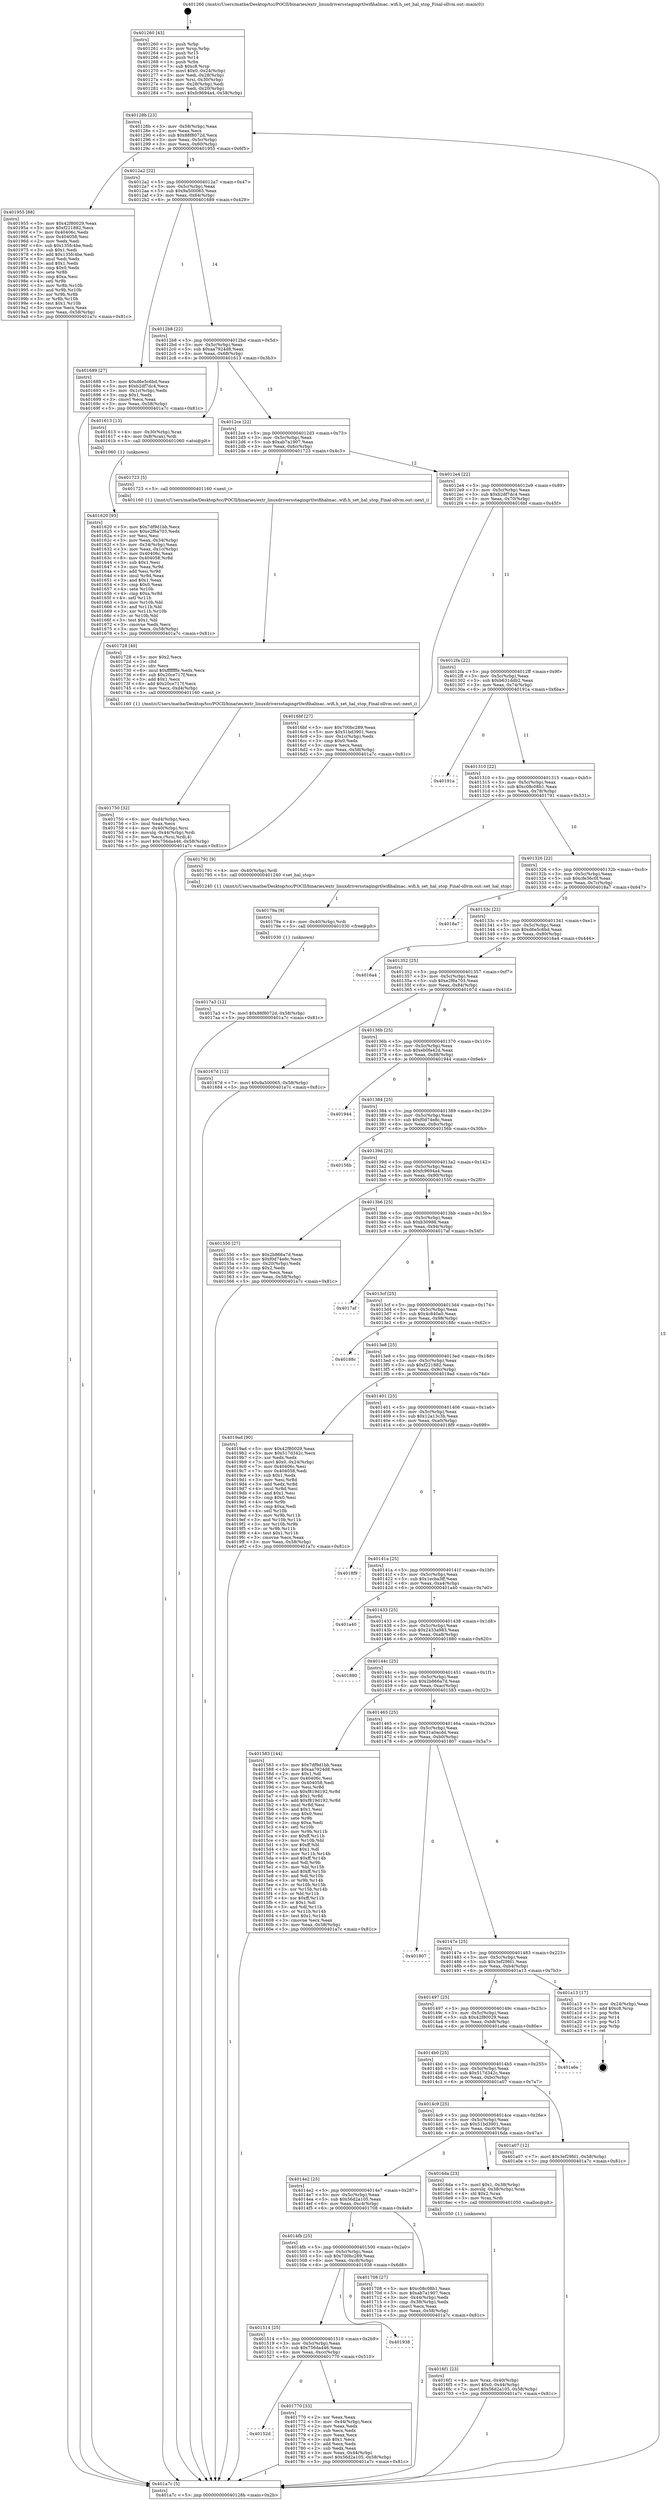 digraph "0x401260" {
  label = "0x401260 (/mnt/c/Users/mathe/Desktop/tcc/POCII/binaries/extr_linuxdriversstagingrtlwifihalmac..wifi.h_set_hal_stop_Final-ollvm.out::main(0))"
  labelloc = "t"
  node[shape=record]

  Entry [label="",width=0.3,height=0.3,shape=circle,fillcolor=black,style=filled]
  "0x40128b" [label="{
     0x40128b [23]\l
     | [instrs]\l
     &nbsp;&nbsp;0x40128b \<+3\>: mov -0x58(%rbp),%eax\l
     &nbsp;&nbsp;0x40128e \<+2\>: mov %eax,%ecx\l
     &nbsp;&nbsp;0x401290 \<+6\>: sub $0x88f8072d,%ecx\l
     &nbsp;&nbsp;0x401296 \<+3\>: mov %eax,-0x5c(%rbp)\l
     &nbsp;&nbsp;0x401299 \<+3\>: mov %ecx,-0x60(%rbp)\l
     &nbsp;&nbsp;0x40129c \<+6\>: je 0000000000401955 \<main+0x6f5\>\l
  }"]
  "0x401955" [label="{
     0x401955 [88]\l
     | [instrs]\l
     &nbsp;&nbsp;0x401955 \<+5\>: mov $0x42f80029,%eax\l
     &nbsp;&nbsp;0x40195a \<+5\>: mov $0xf221882,%ecx\l
     &nbsp;&nbsp;0x40195f \<+7\>: mov 0x40406c,%edx\l
     &nbsp;&nbsp;0x401966 \<+7\>: mov 0x404058,%esi\l
     &nbsp;&nbsp;0x40196d \<+2\>: mov %edx,%edi\l
     &nbsp;&nbsp;0x40196f \<+6\>: sub $0x135fc4be,%edi\l
     &nbsp;&nbsp;0x401975 \<+3\>: sub $0x1,%edi\l
     &nbsp;&nbsp;0x401978 \<+6\>: add $0x135fc4be,%edi\l
     &nbsp;&nbsp;0x40197e \<+3\>: imul %edi,%edx\l
     &nbsp;&nbsp;0x401981 \<+3\>: and $0x1,%edx\l
     &nbsp;&nbsp;0x401984 \<+3\>: cmp $0x0,%edx\l
     &nbsp;&nbsp;0x401987 \<+4\>: sete %r8b\l
     &nbsp;&nbsp;0x40198b \<+3\>: cmp $0xa,%esi\l
     &nbsp;&nbsp;0x40198e \<+4\>: setl %r9b\l
     &nbsp;&nbsp;0x401992 \<+3\>: mov %r8b,%r10b\l
     &nbsp;&nbsp;0x401995 \<+3\>: and %r9b,%r10b\l
     &nbsp;&nbsp;0x401998 \<+3\>: xor %r9b,%r8b\l
     &nbsp;&nbsp;0x40199b \<+3\>: or %r8b,%r10b\l
     &nbsp;&nbsp;0x40199e \<+4\>: test $0x1,%r10b\l
     &nbsp;&nbsp;0x4019a2 \<+3\>: cmovne %ecx,%eax\l
     &nbsp;&nbsp;0x4019a5 \<+3\>: mov %eax,-0x58(%rbp)\l
     &nbsp;&nbsp;0x4019a8 \<+5\>: jmp 0000000000401a7c \<main+0x81c\>\l
  }"]
  "0x4012a2" [label="{
     0x4012a2 [22]\l
     | [instrs]\l
     &nbsp;&nbsp;0x4012a2 \<+5\>: jmp 00000000004012a7 \<main+0x47\>\l
     &nbsp;&nbsp;0x4012a7 \<+3\>: mov -0x5c(%rbp),%eax\l
     &nbsp;&nbsp;0x4012aa \<+5\>: sub $0x9a500065,%eax\l
     &nbsp;&nbsp;0x4012af \<+3\>: mov %eax,-0x64(%rbp)\l
     &nbsp;&nbsp;0x4012b2 \<+6\>: je 0000000000401689 \<main+0x429\>\l
  }"]
  Exit [label="",width=0.3,height=0.3,shape=circle,fillcolor=black,style=filled,peripheries=2]
  "0x401689" [label="{
     0x401689 [27]\l
     | [instrs]\l
     &nbsp;&nbsp;0x401689 \<+5\>: mov $0xd6e5c6bd,%eax\l
     &nbsp;&nbsp;0x40168e \<+5\>: mov $0xb2df7dc4,%ecx\l
     &nbsp;&nbsp;0x401693 \<+3\>: mov -0x1c(%rbp),%edx\l
     &nbsp;&nbsp;0x401696 \<+3\>: cmp $0x1,%edx\l
     &nbsp;&nbsp;0x401699 \<+3\>: cmovl %ecx,%eax\l
     &nbsp;&nbsp;0x40169c \<+3\>: mov %eax,-0x58(%rbp)\l
     &nbsp;&nbsp;0x40169f \<+5\>: jmp 0000000000401a7c \<main+0x81c\>\l
  }"]
  "0x4012b8" [label="{
     0x4012b8 [22]\l
     | [instrs]\l
     &nbsp;&nbsp;0x4012b8 \<+5\>: jmp 00000000004012bd \<main+0x5d\>\l
     &nbsp;&nbsp;0x4012bd \<+3\>: mov -0x5c(%rbp),%eax\l
     &nbsp;&nbsp;0x4012c0 \<+5\>: sub $0xaa7924d8,%eax\l
     &nbsp;&nbsp;0x4012c5 \<+3\>: mov %eax,-0x68(%rbp)\l
     &nbsp;&nbsp;0x4012c8 \<+6\>: je 0000000000401613 \<main+0x3b3\>\l
  }"]
  "0x4017a3" [label="{
     0x4017a3 [12]\l
     | [instrs]\l
     &nbsp;&nbsp;0x4017a3 \<+7\>: movl $0x88f8072d,-0x58(%rbp)\l
     &nbsp;&nbsp;0x4017aa \<+5\>: jmp 0000000000401a7c \<main+0x81c\>\l
  }"]
  "0x401613" [label="{
     0x401613 [13]\l
     | [instrs]\l
     &nbsp;&nbsp;0x401613 \<+4\>: mov -0x30(%rbp),%rax\l
     &nbsp;&nbsp;0x401617 \<+4\>: mov 0x8(%rax),%rdi\l
     &nbsp;&nbsp;0x40161b \<+5\>: call 0000000000401060 \<atoi@plt\>\l
     | [calls]\l
     &nbsp;&nbsp;0x401060 \{1\} (unknown)\l
  }"]
  "0x4012ce" [label="{
     0x4012ce [22]\l
     | [instrs]\l
     &nbsp;&nbsp;0x4012ce \<+5\>: jmp 00000000004012d3 \<main+0x73\>\l
     &nbsp;&nbsp;0x4012d3 \<+3\>: mov -0x5c(%rbp),%eax\l
     &nbsp;&nbsp;0x4012d6 \<+5\>: sub $0xab7a1907,%eax\l
     &nbsp;&nbsp;0x4012db \<+3\>: mov %eax,-0x6c(%rbp)\l
     &nbsp;&nbsp;0x4012de \<+6\>: je 0000000000401723 \<main+0x4c3\>\l
  }"]
  "0x40179a" [label="{
     0x40179a [9]\l
     | [instrs]\l
     &nbsp;&nbsp;0x40179a \<+4\>: mov -0x40(%rbp),%rdi\l
     &nbsp;&nbsp;0x40179e \<+5\>: call 0000000000401030 \<free@plt\>\l
     | [calls]\l
     &nbsp;&nbsp;0x401030 \{1\} (unknown)\l
  }"]
  "0x401723" [label="{
     0x401723 [5]\l
     | [instrs]\l
     &nbsp;&nbsp;0x401723 \<+5\>: call 0000000000401160 \<next_i\>\l
     | [calls]\l
     &nbsp;&nbsp;0x401160 \{1\} (/mnt/c/Users/mathe/Desktop/tcc/POCII/binaries/extr_linuxdriversstagingrtlwifihalmac..wifi.h_set_hal_stop_Final-ollvm.out::next_i)\l
  }"]
  "0x4012e4" [label="{
     0x4012e4 [22]\l
     | [instrs]\l
     &nbsp;&nbsp;0x4012e4 \<+5\>: jmp 00000000004012e9 \<main+0x89\>\l
     &nbsp;&nbsp;0x4012e9 \<+3\>: mov -0x5c(%rbp),%eax\l
     &nbsp;&nbsp;0x4012ec \<+5\>: sub $0xb2df7dc4,%eax\l
     &nbsp;&nbsp;0x4012f1 \<+3\>: mov %eax,-0x70(%rbp)\l
     &nbsp;&nbsp;0x4012f4 \<+6\>: je 00000000004016bf \<main+0x45f\>\l
  }"]
  "0x40152d" [label="{
     0x40152d\l
  }", style=dashed]
  "0x4016bf" [label="{
     0x4016bf [27]\l
     | [instrs]\l
     &nbsp;&nbsp;0x4016bf \<+5\>: mov $0x700bc289,%eax\l
     &nbsp;&nbsp;0x4016c4 \<+5\>: mov $0x51bd3901,%ecx\l
     &nbsp;&nbsp;0x4016c9 \<+3\>: mov -0x1c(%rbp),%edx\l
     &nbsp;&nbsp;0x4016cc \<+3\>: cmp $0x0,%edx\l
     &nbsp;&nbsp;0x4016cf \<+3\>: cmove %ecx,%eax\l
     &nbsp;&nbsp;0x4016d2 \<+3\>: mov %eax,-0x58(%rbp)\l
     &nbsp;&nbsp;0x4016d5 \<+5\>: jmp 0000000000401a7c \<main+0x81c\>\l
  }"]
  "0x4012fa" [label="{
     0x4012fa [22]\l
     | [instrs]\l
     &nbsp;&nbsp;0x4012fa \<+5\>: jmp 00000000004012ff \<main+0x9f\>\l
     &nbsp;&nbsp;0x4012ff \<+3\>: mov -0x5c(%rbp),%eax\l
     &nbsp;&nbsp;0x401302 \<+5\>: sub $0xb631ddb2,%eax\l
     &nbsp;&nbsp;0x401307 \<+3\>: mov %eax,-0x74(%rbp)\l
     &nbsp;&nbsp;0x40130a \<+6\>: je 000000000040191a \<main+0x6ba\>\l
  }"]
  "0x401770" [label="{
     0x401770 [33]\l
     | [instrs]\l
     &nbsp;&nbsp;0x401770 \<+2\>: xor %eax,%eax\l
     &nbsp;&nbsp;0x401772 \<+3\>: mov -0x44(%rbp),%ecx\l
     &nbsp;&nbsp;0x401775 \<+2\>: mov %eax,%edx\l
     &nbsp;&nbsp;0x401777 \<+2\>: sub %ecx,%edx\l
     &nbsp;&nbsp;0x401779 \<+2\>: mov %eax,%ecx\l
     &nbsp;&nbsp;0x40177b \<+3\>: sub $0x1,%ecx\l
     &nbsp;&nbsp;0x40177e \<+2\>: add %ecx,%edx\l
     &nbsp;&nbsp;0x401780 \<+2\>: sub %edx,%eax\l
     &nbsp;&nbsp;0x401782 \<+3\>: mov %eax,-0x44(%rbp)\l
     &nbsp;&nbsp;0x401785 \<+7\>: movl $0x56d2a105,-0x58(%rbp)\l
     &nbsp;&nbsp;0x40178c \<+5\>: jmp 0000000000401a7c \<main+0x81c\>\l
  }"]
  "0x40191a" [label="{
     0x40191a\l
  }", style=dashed]
  "0x401310" [label="{
     0x401310 [22]\l
     | [instrs]\l
     &nbsp;&nbsp;0x401310 \<+5\>: jmp 0000000000401315 \<main+0xb5\>\l
     &nbsp;&nbsp;0x401315 \<+3\>: mov -0x5c(%rbp),%eax\l
     &nbsp;&nbsp;0x401318 \<+5\>: sub $0xc08c08b1,%eax\l
     &nbsp;&nbsp;0x40131d \<+3\>: mov %eax,-0x78(%rbp)\l
     &nbsp;&nbsp;0x401320 \<+6\>: je 0000000000401791 \<main+0x531\>\l
  }"]
  "0x401514" [label="{
     0x401514 [25]\l
     | [instrs]\l
     &nbsp;&nbsp;0x401514 \<+5\>: jmp 0000000000401519 \<main+0x2b9\>\l
     &nbsp;&nbsp;0x401519 \<+3\>: mov -0x5c(%rbp),%eax\l
     &nbsp;&nbsp;0x40151c \<+5\>: sub $0x756da446,%eax\l
     &nbsp;&nbsp;0x401521 \<+6\>: mov %eax,-0xcc(%rbp)\l
     &nbsp;&nbsp;0x401527 \<+6\>: je 0000000000401770 \<main+0x510\>\l
  }"]
  "0x401791" [label="{
     0x401791 [9]\l
     | [instrs]\l
     &nbsp;&nbsp;0x401791 \<+4\>: mov -0x40(%rbp),%rdi\l
     &nbsp;&nbsp;0x401795 \<+5\>: call 0000000000401240 \<set_hal_stop\>\l
     | [calls]\l
     &nbsp;&nbsp;0x401240 \{1\} (/mnt/c/Users/mathe/Desktop/tcc/POCII/binaries/extr_linuxdriversstagingrtlwifihalmac..wifi.h_set_hal_stop_Final-ollvm.out::set_hal_stop)\l
  }"]
  "0x401326" [label="{
     0x401326 [22]\l
     | [instrs]\l
     &nbsp;&nbsp;0x401326 \<+5\>: jmp 000000000040132b \<main+0xcb\>\l
     &nbsp;&nbsp;0x40132b \<+3\>: mov -0x5c(%rbp),%eax\l
     &nbsp;&nbsp;0x40132e \<+5\>: sub $0xcfe36c0f,%eax\l
     &nbsp;&nbsp;0x401333 \<+3\>: mov %eax,-0x7c(%rbp)\l
     &nbsp;&nbsp;0x401336 \<+6\>: je 00000000004018a7 \<main+0x647\>\l
  }"]
  "0x401938" [label="{
     0x401938\l
  }", style=dashed]
  "0x4018a7" [label="{
     0x4018a7\l
  }", style=dashed]
  "0x40133c" [label="{
     0x40133c [22]\l
     | [instrs]\l
     &nbsp;&nbsp;0x40133c \<+5\>: jmp 0000000000401341 \<main+0xe1\>\l
     &nbsp;&nbsp;0x401341 \<+3\>: mov -0x5c(%rbp),%eax\l
     &nbsp;&nbsp;0x401344 \<+5\>: sub $0xd6e5c6bd,%eax\l
     &nbsp;&nbsp;0x401349 \<+3\>: mov %eax,-0x80(%rbp)\l
     &nbsp;&nbsp;0x40134c \<+6\>: je 00000000004016a4 \<main+0x444\>\l
  }"]
  "0x401750" [label="{
     0x401750 [32]\l
     | [instrs]\l
     &nbsp;&nbsp;0x401750 \<+6\>: mov -0xd4(%rbp),%ecx\l
     &nbsp;&nbsp;0x401756 \<+3\>: imul %eax,%ecx\l
     &nbsp;&nbsp;0x401759 \<+4\>: mov -0x40(%rbp),%rsi\l
     &nbsp;&nbsp;0x40175d \<+4\>: movslq -0x44(%rbp),%rdi\l
     &nbsp;&nbsp;0x401761 \<+3\>: mov %ecx,(%rsi,%rdi,4)\l
     &nbsp;&nbsp;0x401764 \<+7\>: movl $0x756da446,-0x58(%rbp)\l
     &nbsp;&nbsp;0x40176b \<+5\>: jmp 0000000000401a7c \<main+0x81c\>\l
  }"]
  "0x4016a4" [label="{
     0x4016a4\l
  }", style=dashed]
  "0x401352" [label="{
     0x401352 [25]\l
     | [instrs]\l
     &nbsp;&nbsp;0x401352 \<+5\>: jmp 0000000000401357 \<main+0xf7\>\l
     &nbsp;&nbsp;0x401357 \<+3\>: mov -0x5c(%rbp),%eax\l
     &nbsp;&nbsp;0x40135a \<+5\>: sub $0xe2f6a703,%eax\l
     &nbsp;&nbsp;0x40135f \<+6\>: mov %eax,-0x84(%rbp)\l
     &nbsp;&nbsp;0x401365 \<+6\>: je 000000000040167d \<main+0x41d\>\l
  }"]
  "0x401728" [label="{
     0x401728 [40]\l
     | [instrs]\l
     &nbsp;&nbsp;0x401728 \<+5\>: mov $0x2,%ecx\l
     &nbsp;&nbsp;0x40172d \<+1\>: cltd\l
     &nbsp;&nbsp;0x40172e \<+2\>: idiv %ecx\l
     &nbsp;&nbsp;0x401730 \<+6\>: imul $0xfffffffe,%edx,%ecx\l
     &nbsp;&nbsp;0x401736 \<+6\>: sub $0x20ce717f,%ecx\l
     &nbsp;&nbsp;0x40173c \<+3\>: add $0x1,%ecx\l
     &nbsp;&nbsp;0x40173f \<+6\>: add $0x20ce717f,%ecx\l
     &nbsp;&nbsp;0x401745 \<+6\>: mov %ecx,-0xd4(%rbp)\l
     &nbsp;&nbsp;0x40174b \<+5\>: call 0000000000401160 \<next_i\>\l
     | [calls]\l
     &nbsp;&nbsp;0x401160 \{1\} (/mnt/c/Users/mathe/Desktop/tcc/POCII/binaries/extr_linuxdriversstagingrtlwifihalmac..wifi.h_set_hal_stop_Final-ollvm.out::next_i)\l
  }"]
  "0x40167d" [label="{
     0x40167d [12]\l
     | [instrs]\l
     &nbsp;&nbsp;0x40167d \<+7\>: movl $0x9a500065,-0x58(%rbp)\l
     &nbsp;&nbsp;0x401684 \<+5\>: jmp 0000000000401a7c \<main+0x81c\>\l
  }"]
  "0x40136b" [label="{
     0x40136b [25]\l
     | [instrs]\l
     &nbsp;&nbsp;0x40136b \<+5\>: jmp 0000000000401370 \<main+0x110\>\l
     &nbsp;&nbsp;0x401370 \<+3\>: mov -0x5c(%rbp),%eax\l
     &nbsp;&nbsp;0x401373 \<+5\>: sub $0xeb0fa42d,%eax\l
     &nbsp;&nbsp;0x401378 \<+6\>: mov %eax,-0x88(%rbp)\l
     &nbsp;&nbsp;0x40137e \<+6\>: je 0000000000401944 \<main+0x6e4\>\l
  }"]
  "0x4014fb" [label="{
     0x4014fb [25]\l
     | [instrs]\l
     &nbsp;&nbsp;0x4014fb \<+5\>: jmp 0000000000401500 \<main+0x2a0\>\l
     &nbsp;&nbsp;0x401500 \<+3\>: mov -0x5c(%rbp),%eax\l
     &nbsp;&nbsp;0x401503 \<+5\>: sub $0x700bc289,%eax\l
     &nbsp;&nbsp;0x401508 \<+6\>: mov %eax,-0xc8(%rbp)\l
     &nbsp;&nbsp;0x40150e \<+6\>: je 0000000000401938 \<main+0x6d8\>\l
  }"]
  "0x401944" [label="{
     0x401944\l
  }", style=dashed]
  "0x401384" [label="{
     0x401384 [25]\l
     | [instrs]\l
     &nbsp;&nbsp;0x401384 \<+5\>: jmp 0000000000401389 \<main+0x129\>\l
     &nbsp;&nbsp;0x401389 \<+3\>: mov -0x5c(%rbp),%eax\l
     &nbsp;&nbsp;0x40138c \<+5\>: sub $0xf0d74e8c,%eax\l
     &nbsp;&nbsp;0x401391 \<+6\>: mov %eax,-0x8c(%rbp)\l
     &nbsp;&nbsp;0x401397 \<+6\>: je 000000000040156b \<main+0x30b\>\l
  }"]
  "0x401708" [label="{
     0x401708 [27]\l
     | [instrs]\l
     &nbsp;&nbsp;0x401708 \<+5\>: mov $0xc08c08b1,%eax\l
     &nbsp;&nbsp;0x40170d \<+5\>: mov $0xab7a1907,%ecx\l
     &nbsp;&nbsp;0x401712 \<+3\>: mov -0x44(%rbp),%edx\l
     &nbsp;&nbsp;0x401715 \<+3\>: cmp -0x38(%rbp),%edx\l
     &nbsp;&nbsp;0x401718 \<+3\>: cmovl %ecx,%eax\l
     &nbsp;&nbsp;0x40171b \<+3\>: mov %eax,-0x58(%rbp)\l
     &nbsp;&nbsp;0x40171e \<+5\>: jmp 0000000000401a7c \<main+0x81c\>\l
  }"]
  "0x40156b" [label="{
     0x40156b\l
  }", style=dashed]
  "0x40139d" [label="{
     0x40139d [25]\l
     | [instrs]\l
     &nbsp;&nbsp;0x40139d \<+5\>: jmp 00000000004013a2 \<main+0x142\>\l
     &nbsp;&nbsp;0x4013a2 \<+3\>: mov -0x5c(%rbp),%eax\l
     &nbsp;&nbsp;0x4013a5 \<+5\>: sub $0xfc9694a4,%eax\l
     &nbsp;&nbsp;0x4013aa \<+6\>: mov %eax,-0x90(%rbp)\l
     &nbsp;&nbsp;0x4013b0 \<+6\>: je 0000000000401550 \<main+0x2f0\>\l
  }"]
  "0x4016f1" [label="{
     0x4016f1 [23]\l
     | [instrs]\l
     &nbsp;&nbsp;0x4016f1 \<+4\>: mov %rax,-0x40(%rbp)\l
     &nbsp;&nbsp;0x4016f5 \<+7\>: movl $0x0,-0x44(%rbp)\l
     &nbsp;&nbsp;0x4016fc \<+7\>: movl $0x56d2a105,-0x58(%rbp)\l
     &nbsp;&nbsp;0x401703 \<+5\>: jmp 0000000000401a7c \<main+0x81c\>\l
  }"]
  "0x401550" [label="{
     0x401550 [27]\l
     | [instrs]\l
     &nbsp;&nbsp;0x401550 \<+5\>: mov $0x2b866a7d,%eax\l
     &nbsp;&nbsp;0x401555 \<+5\>: mov $0xf0d74e8c,%ecx\l
     &nbsp;&nbsp;0x40155a \<+3\>: mov -0x20(%rbp),%edx\l
     &nbsp;&nbsp;0x40155d \<+3\>: cmp $0x2,%edx\l
     &nbsp;&nbsp;0x401560 \<+3\>: cmovne %ecx,%eax\l
     &nbsp;&nbsp;0x401563 \<+3\>: mov %eax,-0x58(%rbp)\l
     &nbsp;&nbsp;0x401566 \<+5\>: jmp 0000000000401a7c \<main+0x81c\>\l
  }"]
  "0x4013b6" [label="{
     0x4013b6 [25]\l
     | [instrs]\l
     &nbsp;&nbsp;0x4013b6 \<+5\>: jmp 00000000004013bb \<main+0x15b\>\l
     &nbsp;&nbsp;0x4013bb \<+3\>: mov -0x5c(%rbp),%eax\l
     &nbsp;&nbsp;0x4013be \<+5\>: sub $0xb30988,%eax\l
     &nbsp;&nbsp;0x4013c3 \<+6\>: mov %eax,-0x94(%rbp)\l
     &nbsp;&nbsp;0x4013c9 \<+6\>: je 00000000004017af \<main+0x54f\>\l
  }"]
  "0x401a7c" [label="{
     0x401a7c [5]\l
     | [instrs]\l
     &nbsp;&nbsp;0x401a7c \<+5\>: jmp 000000000040128b \<main+0x2b\>\l
  }"]
  "0x401260" [label="{
     0x401260 [43]\l
     | [instrs]\l
     &nbsp;&nbsp;0x401260 \<+1\>: push %rbp\l
     &nbsp;&nbsp;0x401261 \<+3\>: mov %rsp,%rbp\l
     &nbsp;&nbsp;0x401264 \<+2\>: push %r15\l
     &nbsp;&nbsp;0x401266 \<+2\>: push %r14\l
     &nbsp;&nbsp;0x401268 \<+1\>: push %rbx\l
     &nbsp;&nbsp;0x401269 \<+7\>: sub $0xc8,%rsp\l
     &nbsp;&nbsp;0x401270 \<+7\>: movl $0x0,-0x24(%rbp)\l
     &nbsp;&nbsp;0x401277 \<+3\>: mov %edi,-0x28(%rbp)\l
     &nbsp;&nbsp;0x40127a \<+4\>: mov %rsi,-0x30(%rbp)\l
     &nbsp;&nbsp;0x40127e \<+3\>: mov -0x28(%rbp),%edi\l
     &nbsp;&nbsp;0x401281 \<+3\>: mov %edi,-0x20(%rbp)\l
     &nbsp;&nbsp;0x401284 \<+7\>: movl $0xfc9694a4,-0x58(%rbp)\l
  }"]
  "0x4014e2" [label="{
     0x4014e2 [25]\l
     | [instrs]\l
     &nbsp;&nbsp;0x4014e2 \<+5\>: jmp 00000000004014e7 \<main+0x287\>\l
     &nbsp;&nbsp;0x4014e7 \<+3\>: mov -0x5c(%rbp),%eax\l
     &nbsp;&nbsp;0x4014ea \<+5\>: sub $0x56d2a105,%eax\l
     &nbsp;&nbsp;0x4014ef \<+6\>: mov %eax,-0xc4(%rbp)\l
     &nbsp;&nbsp;0x4014f5 \<+6\>: je 0000000000401708 \<main+0x4a8\>\l
  }"]
  "0x4017af" [label="{
     0x4017af\l
  }", style=dashed]
  "0x4013cf" [label="{
     0x4013cf [25]\l
     | [instrs]\l
     &nbsp;&nbsp;0x4013cf \<+5\>: jmp 00000000004013d4 \<main+0x174\>\l
     &nbsp;&nbsp;0x4013d4 \<+3\>: mov -0x5c(%rbp),%eax\l
     &nbsp;&nbsp;0x4013d7 \<+5\>: sub $0x4c840a0,%eax\l
     &nbsp;&nbsp;0x4013dc \<+6\>: mov %eax,-0x98(%rbp)\l
     &nbsp;&nbsp;0x4013e2 \<+6\>: je 000000000040188c \<main+0x62c\>\l
  }"]
  "0x4016da" [label="{
     0x4016da [23]\l
     | [instrs]\l
     &nbsp;&nbsp;0x4016da \<+7\>: movl $0x1,-0x38(%rbp)\l
     &nbsp;&nbsp;0x4016e1 \<+4\>: movslq -0x38(%rbp),%rax\l
     &nbsp;&nbsp;0x4016e5 \<+4\>: shl $0x2,%rax\l
     &nbsp;&nbsp;0x4016e9 \<+3\>: mov %rax,%rdi\l
     &nbsp;&nbsp;0x4016ec \<+5\>: call 0000000000401050 \<malloc@plt\>\l
     | [calls]\l
     &nbsp;&nbsp;0x401050 \{1\} (unknown)\l
  }"]
  "0x40188c" [label="{
     0x40188c\l
  }", style=dashed]
  "0x4013e8" [label="{
     0x4013e8 [25]\l
     | [instrs]\l
     &nbsp;&nbsp;0x4013e8 \<+5\>: jmp 00000000004013ed \<main+0x18d\>\l
     &nbsp;&nbsp;0x4013ed \<+3\>: mov -0x5c(%rbp),%eax\l
     &nbsp;&nbsp;0x4013f0 \<+5\>: sub $0xf221882,%eax\l
     &nbsp;&nbsp;0x4013f5 \<+6\>: mov %eax,-0x9c(%rbp)\l
     &nbsp;&nbsp;0x4013fb \<+6\>: je 00000000004019ad \<main+0x74d\>\l
  }"]
  "0x4014c9" [label="{
     0x4014c9 [25]\l
     | [instrs]\l
     &nbsp;&nbsp;0x4014c9 \<+5\>: jmp 00000000004014ce \<main+0x26e\>\l
     &nbsp;&nbsp;0x4014ce \<+3\>: mov -0x5c(%rbp),%eax\l
     &nbsp;&nbsp;0x4014d1 \<+5\>: sub $0x51bd3901,%eax\l
     &nbsp;&nbsp;0x4014d6 \<+6\>: mov %eax,-0xc0(%rbp)\l
     &nbsp;&nbsp;0x4014dc \<+6\>: je 00000000004016da \<main+0x47a\>\l
  }"]
  "0x4019ad" [label="{
     0x4019ad [90]\l
     | [instrs]\l
     &nbsp;&nbsp;0x4019ad \<+5\>: mov $0x42f80029,%eax\l
     &nbsp;&nbsp;0x4019b2 \<+5\>: mov $0x517d342c,%ecx\l
     &nbsp;&nbsp;0x4019b7 \<+2\>: xor %edx,%edx\l
     &nbsp;&nbsp;0x4019b9 \<+7\>: movl $0x0,-0x24(%rbp)\l
     &nbsp;&nbsp;0x4019c0 \<+7\>: mov 0x40406c,%esi\l
     &nbsp;&nbsp;0x4019c7 \<+7\>: mov 0x404058,%edi\l
     &nbsp;&nbsp;0x4019ce \<+3\>: sub $0x1,%edx\l
     &nbsp;&nbsp;0x4019d1 \<+3\>: mov %esi,%r8d\l
     &nbsp;&nbsp;0x4019d4 \<+3\>: add %edx,%r8d\l
     &nbsp;&nbsp;0x4019d7 \<+4\>: imul %r8d,%esi\l
     &nbsp;&nbsp;0x4019db \<+3\>: and $0x1,%esi\l
     &nbsp;&nbsp;0x4019de \<+3\>: cmp $0x0,%esi\l
     &nbsp;&nbsp;0x4019e1 \<+4\>: sete %r9b\l
     &nbsp;&nbsp;0x4019e5 \<+3\>: cmp $0xa,%edi\l
     &nbsp;&nbsp;0x4019e8 \<+4\>: setl %r10b\l
     &nbsp;&nbsp;0x4019ec \<+3\>: mov %r9b,%r11b\l
     &nbsp;&nbsp;0x4019ef \<+3\>: and %r10b,%r11b\l
     &nbsp;&nbsp;0x4019f2 \<+3\>: xor %r10b,%r9b\l
     &nbsp;&nbsp;0x4019f5 \<+3\>: or %r9b,%r11b\l
     &nbsp;&nbsp;0x4019f8 \<+4\>: test $0x1,%r11b\l
     &nbsp;&nbsp;0x4019fc \<+3\>: cmovne %ecx,%eax\l
     &nbsp;&nbsp;0x4019ff \<+3\>: mov %eax,-0x58(%rbp)\l
     &nbsp;&nbsp;0x401a02 \<+5\>: jmp 0000000000401a7c \<main+0x81c\>\l
  }"]
  "0x401401" [label="{
     0x401401 [25]\l
     | [instrs]\l
     &nbsp;&nbsp;0x401401 \<+5\>: jmp 0000000000401406 \<main+0x1a6\>\l
     &nbsp;&nbsp;0x401406 \<+3\>: mov -0x5c(%rbp),%eax\l
     &nbsp;&nbsp;0x401409 \<+5\>: sub $0x12a13c3b,%eax\l
     &nbsp;&nbsp;0x40140e \<+6\>: mov %eax,-0xa0(%rbp)\l
     &nbsp;&nbsp;0x401414 \<+6\>: je 00000000004018f9 \<main+0x699\>\l
  }"]
  "0x401a07" [label="{
     0x401a07 [12]\l
     | [instrs]\l
     &nbsp;&nbsp;0x401a07 \<+7\>: movl $0x3ef29fd1,-0x58(%rbp)\l
     &nbsp;&nbsp;0x401a0e \<+5\>: jmp 0000000000401a7c \<main+0x81c\>\l
  }"]
  "0x4018f9" [label="{
     0x4018f9\l
  }", style=dashed]
  "0x40141a" [label="{
     0x40141a [25]\l
     | [instrs]\l
     &nbsp;&nbsp;0x40141a \<+5\>: jmp 000000000040141f \<main+0x1bf\>\l
     &nbsp;&nbsp;0x40141f \<+3\>: mov -0x5c(%rbp),%eax\l
     &nbsp;&nbsp;0x401422 \<+5\>: sub $0x1ecba3ff,%eax\l
     &nbsp;&nbsp;0x401427 \<+6\>: mov %eax,-0xa4(%rbp)\l
     &nbsp;&nbsp;0x40142d \<+6\>: je 0000000000401a40 \<main+0x7e0\>\l
  }"]
  "0x4014b0" [label="{
     0x4014b0 [25]\l
     | [instrs]\l
     &nbsp;&nbsp;0x4014b0 \<+5\>: jmp 00000000004014b5 \<main+0x255\>\l
     &nbsp;&nbsp;0x4014b5 \<+3\>: mov -0x5c(%rbp),%eax\l
     &nbsp;&nbsp;0x4014b8 \<+5\>: sub $0x517d342c,%eax\l
     &nbsp;&nbsp;0x4014bd \<+6\>: mov %eax,-0xbc(%rbp)\l
     &nbsp;&nbsp;0x4014c3 \<+6\>: je 0000000000401a07 \<main+0x7a7\>\l
  }"]
  "0x401a40" [label="{
     0x401a40\l
  }", style=dashed]
  "0x401433" [label="{
     0x401433 [25]\l
     | [instrs]\l
     &nbsp;&nbsp;0x401433 \<+5\>: jmp 0000000000401438 \<main+0x1d8\>\l
     &nbsp;&nbsp;0x401438 \<+3\>: mov -0x5c(%rbp),%eax\l
     &nbsp;&nbsp;0x40143b \<+5\>: sub $0x2433a983,%eax\l
     &nbsp;&nbsp;0x401440 \<+6\>: mov %eax,-0xa8(%rbp)\l
     &nbsp;&nbsp;0x401446 \<+6\>: je 0000000000401880 \<main+0x620\>\l
  }"]
  "0x401a6e" [label="{
     0x401a6e\l
  }", style=dashed]
  "0x401880" [label="{
     0x401880\l
  }", style=dashed]
  "0x40144c" [label="{
     0x40144c [25]\l
     | [instrs]\l
     &nbsp;&nbsp;0x40144c \<+5\>: jmp 0000000000401451 \<main+0x1f1\>\l
     &nbsp;&nbsp;0x401451 \<+3\>: mov -0x5c(%rbp),%eax\l
     &nbsp;&nbsp;0x401454 \<+5\>: sub $0x2b866a7d,%eax\l
     &nbsp;&nbsp;0x401459 \<+6\>: mov %eax,-0xac(%rbp)\l
     &nbsp;&nbsp;0x40145f \<+6\>: je 0000000000401583 \<main+0x323\>\l
  }"]
  "0x401497" [label="{
     0x401497 [25]\l
     | [instrs]\l
     &nbsp;&nbsp;0x401497 \<+5\>: jmp 000000000040149c \<main+0x23c\>\l
     &nbsp;&nbsp;0x40149c \<+3\>: mov -0x5c(%rbp),%eax\l
     &nbsp;&nbsp;0x40149f \<+5\>: sub $0x42f80029,%eax\l
     &nbsp;&nbsp;0x4014a4 \<+6\>: mov %eax,-0xb8(%rbp)\l
     &nbsp;&nbsp;0x4014aa \<+6\>: je 0000000000401a6e \<main+0x80e\>\l
  }"]
  "0x401583" [label="{
     0x401583 [144]\l
     | [instrs]\l
     &nbsp;&nbsp;0x401583 \<+5\>: mov $0x7df9d1bb,%eax\l
     &nbsp;&nbsp;0x401588 \<+5\>: mov $0xaa7924d8,%ecx\l
     &nbsp;&nbsp;0x40158d \<+2\>: mov $0x1,%dl\l
     &nbsp;&nbsp;0x40158f \<+7\>: mov 0x40406c,%esi\l
     &nbsp;&nbsp;0x401596 \<+7\>: mov 0x404058,%edi\l
     &nbsp;&nbsp;0x40159d \<+3\>: mov %esi,%r8d\l
     &nbsp;&nbsp;0x4015a0 \<+7\>: sub $0xf819d192,%r8d\l
     &nbsp;&nbsp;0x4015a7 \<+4\>: sub $0x1,%r8d\l
     &nbsp;&nbsp;0x4015ab \<+7\>: add $0xf819d192,%r8d\l
     &nbsp;&nbsp;0x4015b2 \<+4\>: imul %r8d,%esi\l
     &nbsp;&nbsp;0x4015b6 \<+3\>: and $0x1,%esi\l
     &nbsp;&nbsp;0x4015b9 \<+3\>: cmp $0x0,%esi\l
     &nbsp;&nbsp;0x4015bc \<+4\>: sete %r9b\l
     &nbsp;&nbsp;0x4015c0 \<+3\>: cmp $0xa,%edi\l
     &nbsp;&nbsp;0x4015c3 \<+4\>: setl %r10b\l
     &nbsp;&nbsp;0x4015c7 \<+3\>: mov %r9b,%r11b\l
     &nbsp;&nbsp;0x4015ca \<+4\>: xor $0xff,%r11b\l
     &nbsp;&nbsp;0x4015ce \<+3\>: mov %r10b,%bl\l
     &nbsp;&nbsp;0x4015d1 \<+3\>: xor $0xff,%bl\l
     &nbsp;&nbsp;0x4015d4 \<+3\>: xor $0x1,%dl\l
     &nbsp;&nbsp;0x4015d7 \<+3\>: mov %r11b,%r14b\l
     &nbsp;&nbsp;0x4015da \<+4\>: and $0xff,%r14b\l
     &nbsp;&nbsp;0x4015de \<+3\>: and %dl,%r9b\l
     &nbsp;&nbsp;0x4015e1 \<+3\>: mov %bl,%r15b\l
     &nbsp;&nbsp;0x4015e4 \<+4\>: and $0xff,%r15b\l
     &nbsp;&nbsp;0x4015e8 \<+3\>: and %dl,%r10b\l
     &nbsp;&nbsp;0x4015eb \<+3\>: or %r9b,%r14b\l
     &nbsp;&nbsp;0x4015ee \<+3\>: or %r10b,%r15b\l
     &nbsp;&nbsp;0x4015f1 \<+3\>: xor %r15b,%r14b\l
     &nbsp;&nbsp;0x4015f4 \<+3\>: or %bl,%r11b\l
     &nbsp;&nbsp;0x4015f7 \<+4\>: xor $0xff,%r11b\l
     &nbsp;&nbsp;0x4015fb \<+3\>: or $0x1,%dl\l
     &nbsp;&nbsp;0x4015fe \<+3\>: and %dl,%r11b\l
     &nbsp;&nbsp;0x401601 \<+3\>: or %r11b,%r14b\l
     &nbsp;&nbsp;0x401604 \<+4\>: test $0x1,%r14b\l
     &nbsp;&nbsp;0x401608 \<+3\>: cmovne %ecx,%eax\l
     &nbsp;&nbsp;0x40160b \<+3\>: mov %eax,-0x58(%rbp)\l
     &nbsp;&nbsp;0x40160e \<+5\>: jmp 0000000000401a7c \<main+0x81c\>\l
  }"]
  "0x401465" [label="{
     0x401465 [25]\l
     | [instrs]\l
     &nbsp;&nbsp;0x401465 \<+5\>: jmp 000000000040146a \<main+0x20a\>\l
     &nbsp;&nbsp;0x40146a \<+3\>: mov -0x5c(%rbp),%eax\l
     &nbsp;&nbsp;0x40146d \<+5\>: sub $0x31a0acdd,%eax\l
     &nbsp;&nbsp;0x401472 \<+6\>: mov %eax,-0xb0(%rbp)\l
     &nbsp;&nbsp;0x401478 \<+6\>: je 0000000000401807 \<main+0x5a7\>\l
  }"]
  "0x401620" [label="{
     0x401620 [93]\l
     | [instrs]\l
     &nbsp;&nbsp;0x401620 \<+5\>: mov $0x7df9d1bb,%ecx\l
     &nbsp;&nbsp;0x401625 \<+5\>: mov $0xe2f6a703,%edx\l
     &nbsp;&nbsp;0x40162a \<+2\>: xor %esi,%esi\l
     &nbsp;&nbsp;0x40162c \<+3\>: mov %eax,-0x34(%rbp)\l
     &nbsp;&nbsp;0x40162f \<+3\>: mov -0x34(%rbp),%eax\l
     &nbsp;&nbsp;0x401632 \<+3\>: mov %eax,-0x1c(%rbp)\l
     &nbsp;&nbsp;0x401635 \<+7\>: mov 0x40406c,%eax\l
     &nbsp;&nbsp;0x40163c \<+8\>: mov 0x404058,%r8d\l
     &nbsp;&nbsp;0x401644 \<+3\>: sub $0x1,%esi\l
     &nbsp;&nbsp;0x401647 \<+3\>: mov %eax,%r9d\l
     &nbsp;&nbsp;0x40164a \<+3\>: add %esi,%r9d\l
     &nbsp;&nbsp;0x40164d \<+4\>: imul %r9d,%eax\l
     &nbsp;&nbsp;0x401651 \<+3\>: and $0x1,%eax\l
     &nbsp;&nbsp;0x401654 \<+3\>: cmp $0x0,%eax\l
     &nbsp;&nbsp;0x401657 \<+4\>: sete %r10b\l
     &nbsp;&nbsp;0x40165b \<+4\>: cmp $0xa,%r8d\l
     &nbsp;&nbsp;0x40165f \<+4\>: setl %r11b\l
     &nbsp;&nbsp;0x401663 \<+3\>: mov %r10b,%bl\l
     &nbsp;&nbsp;0x401666 \<+3\>: and %r11b,%bl\l
     &nbsp;&nbsp;0x401669 \<+3\>: xor %r11b,%r10b\l
     &nbsp;&nbsp;0x40166c \<+3\>: or %r10b,%bl\l
     &nbsp;&nbsp;0x40166f \<+3\>: test $0x1,%bl\l
     &nbsp;&nbsp;0x401672 \<+3\>: cmovne %edx,%ecx\l
     &nbsp;&nbsp;0x401675 \<+3\>: mov %ecx,-0x58(%rbp)\l
     &nbsp;&nbsp;0x401678 \<+5\>: jmp 0000000000401a7c \<main+0x81c\>\l
  }"]
  "0x401a13" [label="{
     0x401a13 [17]\l
     | [instrs]\l
     &nbsp;&nbsp;0x401a13 \<+3\>: mov -0x24(%rbp),%eax\l
     &nbsp;&nbsp;0x401a16 \<+7\>: add $0xc8,%rsp\l
     &nbsp;&nbsp;0x401a1d \<+1\>: pop %rbx\l
     &nbsp;&nbsp;0x401a1e \<+2\>: pop %r14\l
     &nbsp;&nbsp;0x401a20 \<+2\>: pop %r15\l
     &nbsp;&nbsp;0x401a22 \<+1\>: pop %rbp\l
     &nbsp;&nbsp;0x401a23 \<+1\>: ret\l
  }"]
  "0x401807" [label="{
     0x401807\l
  }", style=dashed]
  "0x40147e" [label="{
     0x40147e [25]\l
     | [instrs]\l
     &nbsp;&nbsp;0x40147e \<+5\>: jmp 0000000000401483 \<main+0x223\>\l
     &nbsp;&nbsp;0x401483 \<+3\>: mov -0x5c(%rbp),%eax\l
     &nbsp;&nbsp;0x401486 \<+5\>: sub $0x3ef29fd1,%eax\l
     &nbsp;&nbsp;0x40148b \<+6\>: mov %eax,-0xb4(%rbp)\l
     &nbsp;&nbsp;0x401491 \<+6\>: je 0000000000401a13 \<main+0x7b3\>\l
  }"]
  Entry -> "0x401260" [label=" 1"]
  "0x40128b" -> "0x401955" [label=" 1"]
  "0x40128b" -> "0x4012a2" [label=" 15"]
  "0x401a13" -> Exit [label=" 1"]
  "0x4012a2" -> "0x401689" [label=" 1"]
  "0x4012a2" -> "0x4012b8" [label=" 14"]
  "0x401a07" -> "0x401a7c" [label=" 1"]
  "0x4012b8" -> "0x401613" [label=" 1"]
  "0x4012b8" -> "0x4012ce" [label=" 13"]
  "0x4019ad" -> "0x401a7c" [label=" 1"]
  "0x4012ce" -> "0x401723" [label=" 1"]
  "0x4012ce" -> "0x4012e4" [label=" 12"]
  "0x401955" -> "0x401a7c" [label=" 1"]
  "0x4012e4" -> "0x4016bf" [label=" 1"]
  "0x4012e4" -> "0x4012fa" [label=" 11"]
  "0x4017a3" -> "0x401a7c" [label=" 1"]
  "0x4012fa" -> "0x40191a" [label=" 0"]
  "0x4012fa" -> "0x401310" [label=" 11"]
  "0x40179a" -> "0x4017a3" [label=" 1"]
  "0x401310" -> "0x401791" [label=" 1"]
  "0x401310" -> "0x401326" [label=" 10"]
  "0x401770" -> "0x401a7c" [label=" 1"]
  "0x401326" -> "0x4018a7" [label=" 0"]
  "0x401326" -> "0x40133c" [label=" 10"]
  "0x401514" -> "0x40152d" [label=" 0"]
  "0x40133c" -> "0x4016a4" [label=" 0"]
  "0x40133c" -> "0x401352" [label=" 10"]
  "0x401791" -> "0x40179a" [label=" 1"]
  "0x401352" -> "0x40167d" [label=" 1"]
  "0x401352" -> "0x40136b" [label=" 9"]
  "0x4014fb" -> "0x401514" [label=" 1"]
  "0x40136b" -> "0x401944" [label=" 0"]
  "0x40136b" -> "0x401384" [label=" 9"]
  "0x4014fb" -> "0x401938" [label=" 0"]
  "0x401384" -> "0x40156b" [label=" 0"]
  "0x401384" -> "0x40139d" [label=" 9"]
  "0x401514" -> "0x401770" [label=" 1"]
  "0x40139d" -> "0x401550" [label=" 1"]
  "0x40139d" -> "0x4013b6" [label=" 8"]
  "0x401550" -> "0x401a7c" [label=" 1"]
  "0x401260" -> "0x40128b" [label=" 1"]
  "0x401a7c" -> "0x40128b" [label=" 15"]
  "0x401728" -> "0x401750" [label=" 1"]
  "0x4013b6" -> "0x4017af" [label=" 0"]
  "0x4013b6" -> "0x4013cf" [label=" 8"]
  "0x401723" -> "0x401728" [label=" 1"]
  "0x4013cf" -> "0x40188c" [label=" 0"]
  "0x4013cf" -> "0x4013e8" [label=" 8"]
  "0x401708" -> "0x401a7c" [label=" 2"]
  "0x4013e8" -> "0x4019ad" [label=" 1"]
  "0x4013e8" -> "0x401401" [label=" 7"]
  "0x4014e2" -> "0x401708" [label=" 2"]
  "0x401401" -> "0x4018f9" [label=" 0"]
  "0x401401" -> "0x40141a" [label=" 7"]
  "0x401750" -> "0x401a7c" [label=" 1"]
  "0x40141a" -> "0x401a40" [label=" 0"]
  "0x40141a" -> "0x401433" [label=" 7"]
  "0x4016da" -> "0x4016f1" [label=" 1"]
  "0x401433" -> "0x401880" [label=" 0"]
  "0x401433" -> "0x40144c" [label=" 7"]
  "0x4014c9" -> "0x4014e2" [label=" 3"]
  "0x40144c" -> "0x401583" [label=" 1"]
  "0x40144c" -> "0x401465" [label=" 6"]
  "0x401583" -> "0x401a7c" [label=" 1"]
  "0x401613" -> "0x401620" [label=" 1"]
  "0x401620" -> "0x401a7c" [label=" 1"]
  "0x40167d" -> "0x401a7c" [label=" 1"]
  "0x401689" -> "0x401a7c" [label=" 1"]
  "0x4016bf" -> "0x401a7c" [label=" 1"]
  "0x4014e2" -> "0x4014fb" [label=" 1"]
  "0x401465" -> "0x401807" [label=" 0"]
  "0x401465" -> "0x40147e" [label=" 6"]
  "0x4014b0" -> "0x4014c9" [label=" 4"]
  "0x40147e" -> "0x401a13" [label=" 1"]
  "0x40147e" -> "0x401497" [label=" 5"]
  "0x4014c9" -> "0x4016da" [label=" 1"]
  "0x401497" -> "0x401a6e" [label=" 0"]
  "0x401497" -> "0x4014b0" [label=" 5"]
  "0x4016f1" -> "0x401a7c" [label=" 1"]
  "0x4014b0" -> "0x401a07" [label=" 1"]
}
